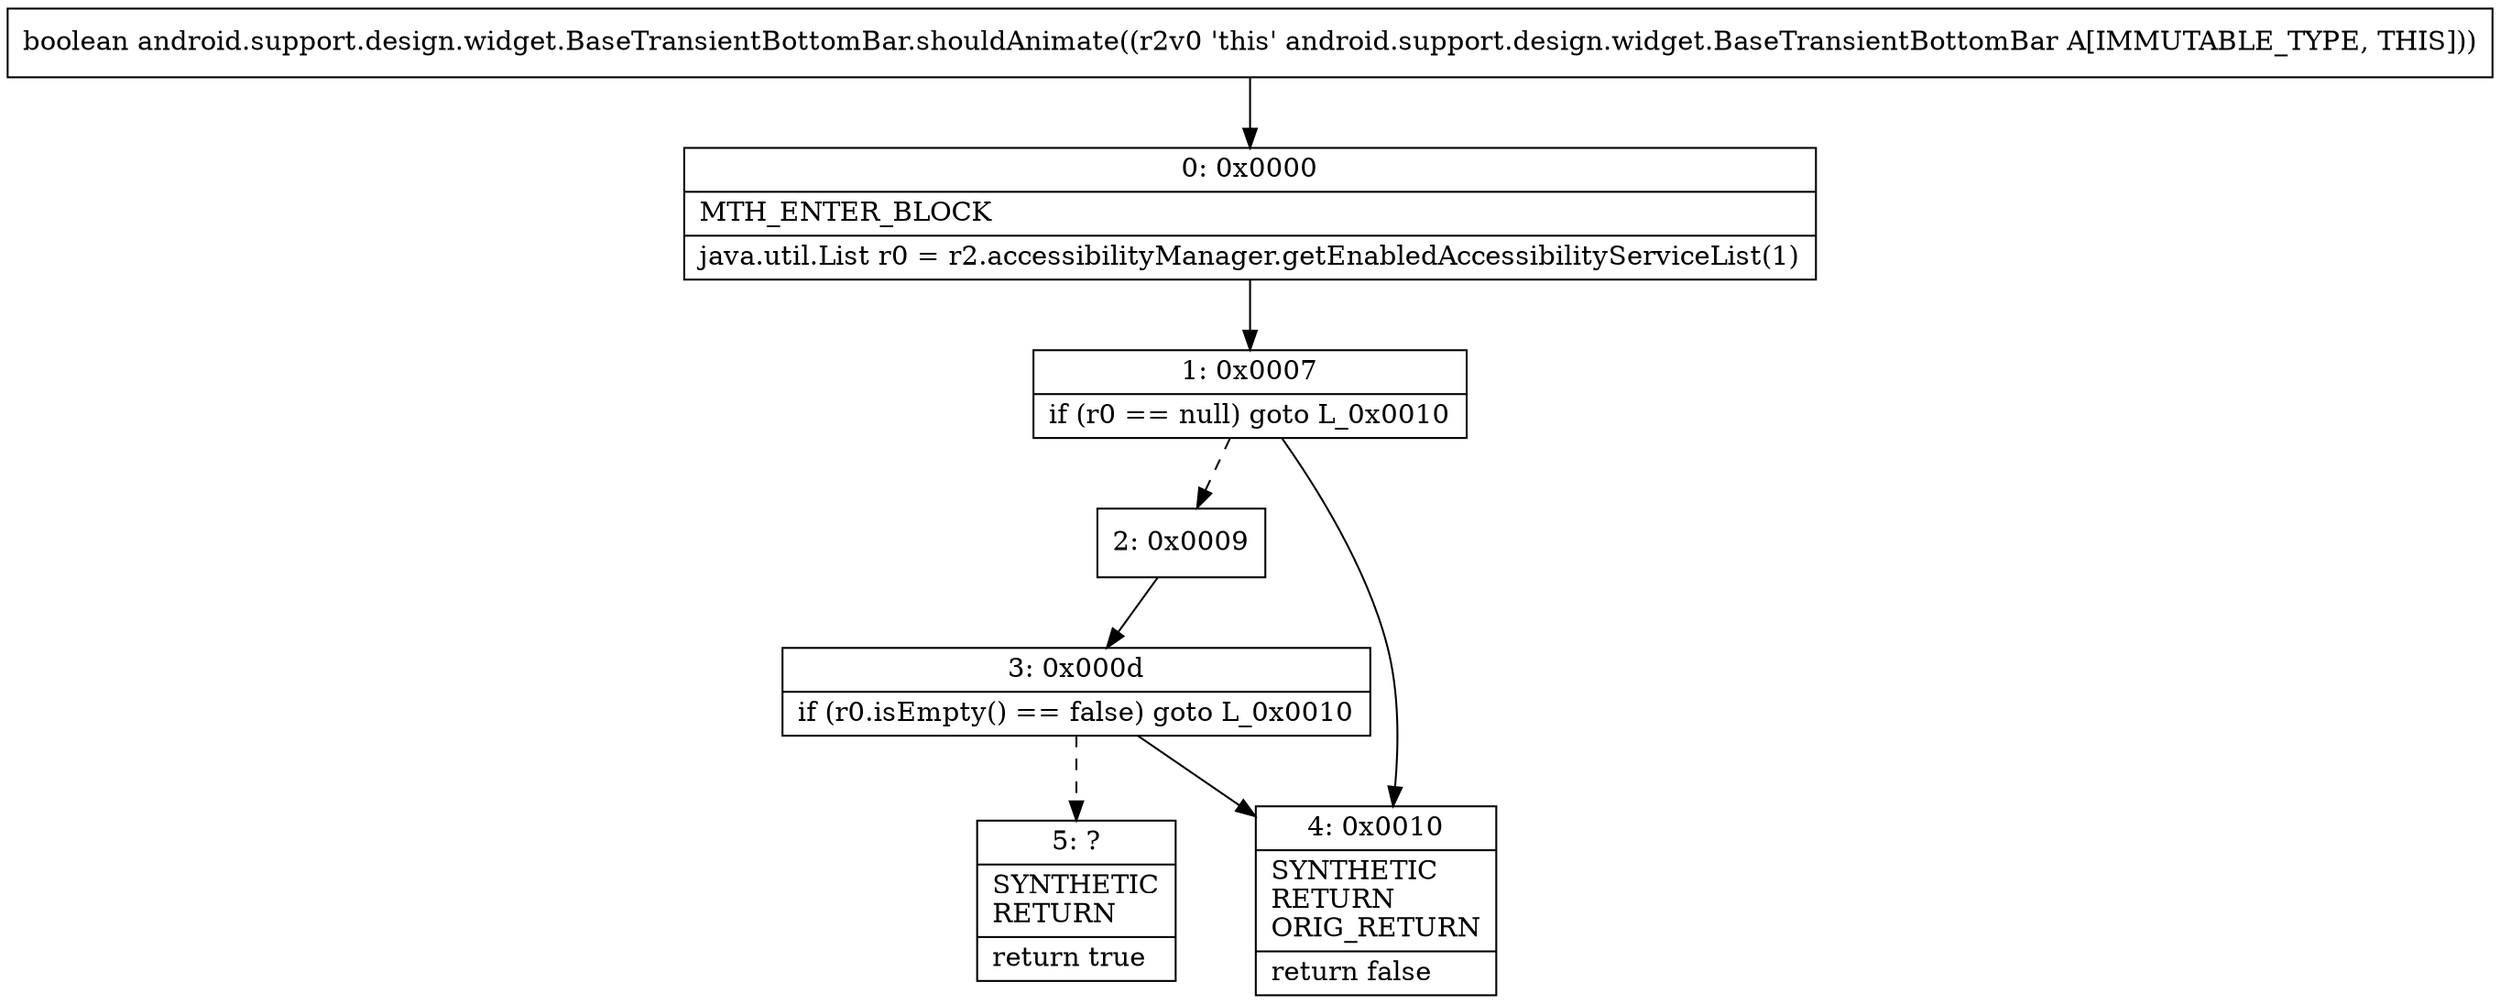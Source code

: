 digraph "CFG forandroid.support.design.widget.BaseTransientBottomBar.shouldAnimate()Z" {
Node_0 [shape=record,label="{0\:\ 0x0000|MTH_ENTER_BLOCK\l|java.util.List r0 = r2.accessibilityManager.getEnabledAccessibilityServiceList(1)\l}"];
Node_1 [shape=record,label="{1\:\ 0x0007|if (r0 == null) goto L_0x0010\l}"];
Node_2 [shape=record,label="{2\:\ 0x0009}"];
Node_3 [shape=record,label="{3\:\ 0x000d|if (r0.isEmpty() == false) goto L_0x0010\l}"];
Node_4 [shape=record,label="{4\:\ 0x0010|SYNTHETIC\lRETURN\lORIG_RETURN\l|return false\l}"];
Node_5 [shape=record,label="{5\:\ ?|SYNTHETIC\lRETURN\l|return true\l}"];
MethodNode[shape=record,label="{boolean android.support.design.widget.BaseTransientBottomBar.shouldAnimate((r2v0 'this' android.support.design.widget.BaseTransientBottomBar A[IMMUTABLE_TYPE, THIS])) }"];
MethodNode -> Node_0;
Node_0 -> Node_1;
Node_1 -> Node_2[style=dashed];
Node_1 -> Node_4;
Node_2 -> Node_3;
Node_3 -> Node_4;
Node_3 -> Node_5[style=dashed];
}

